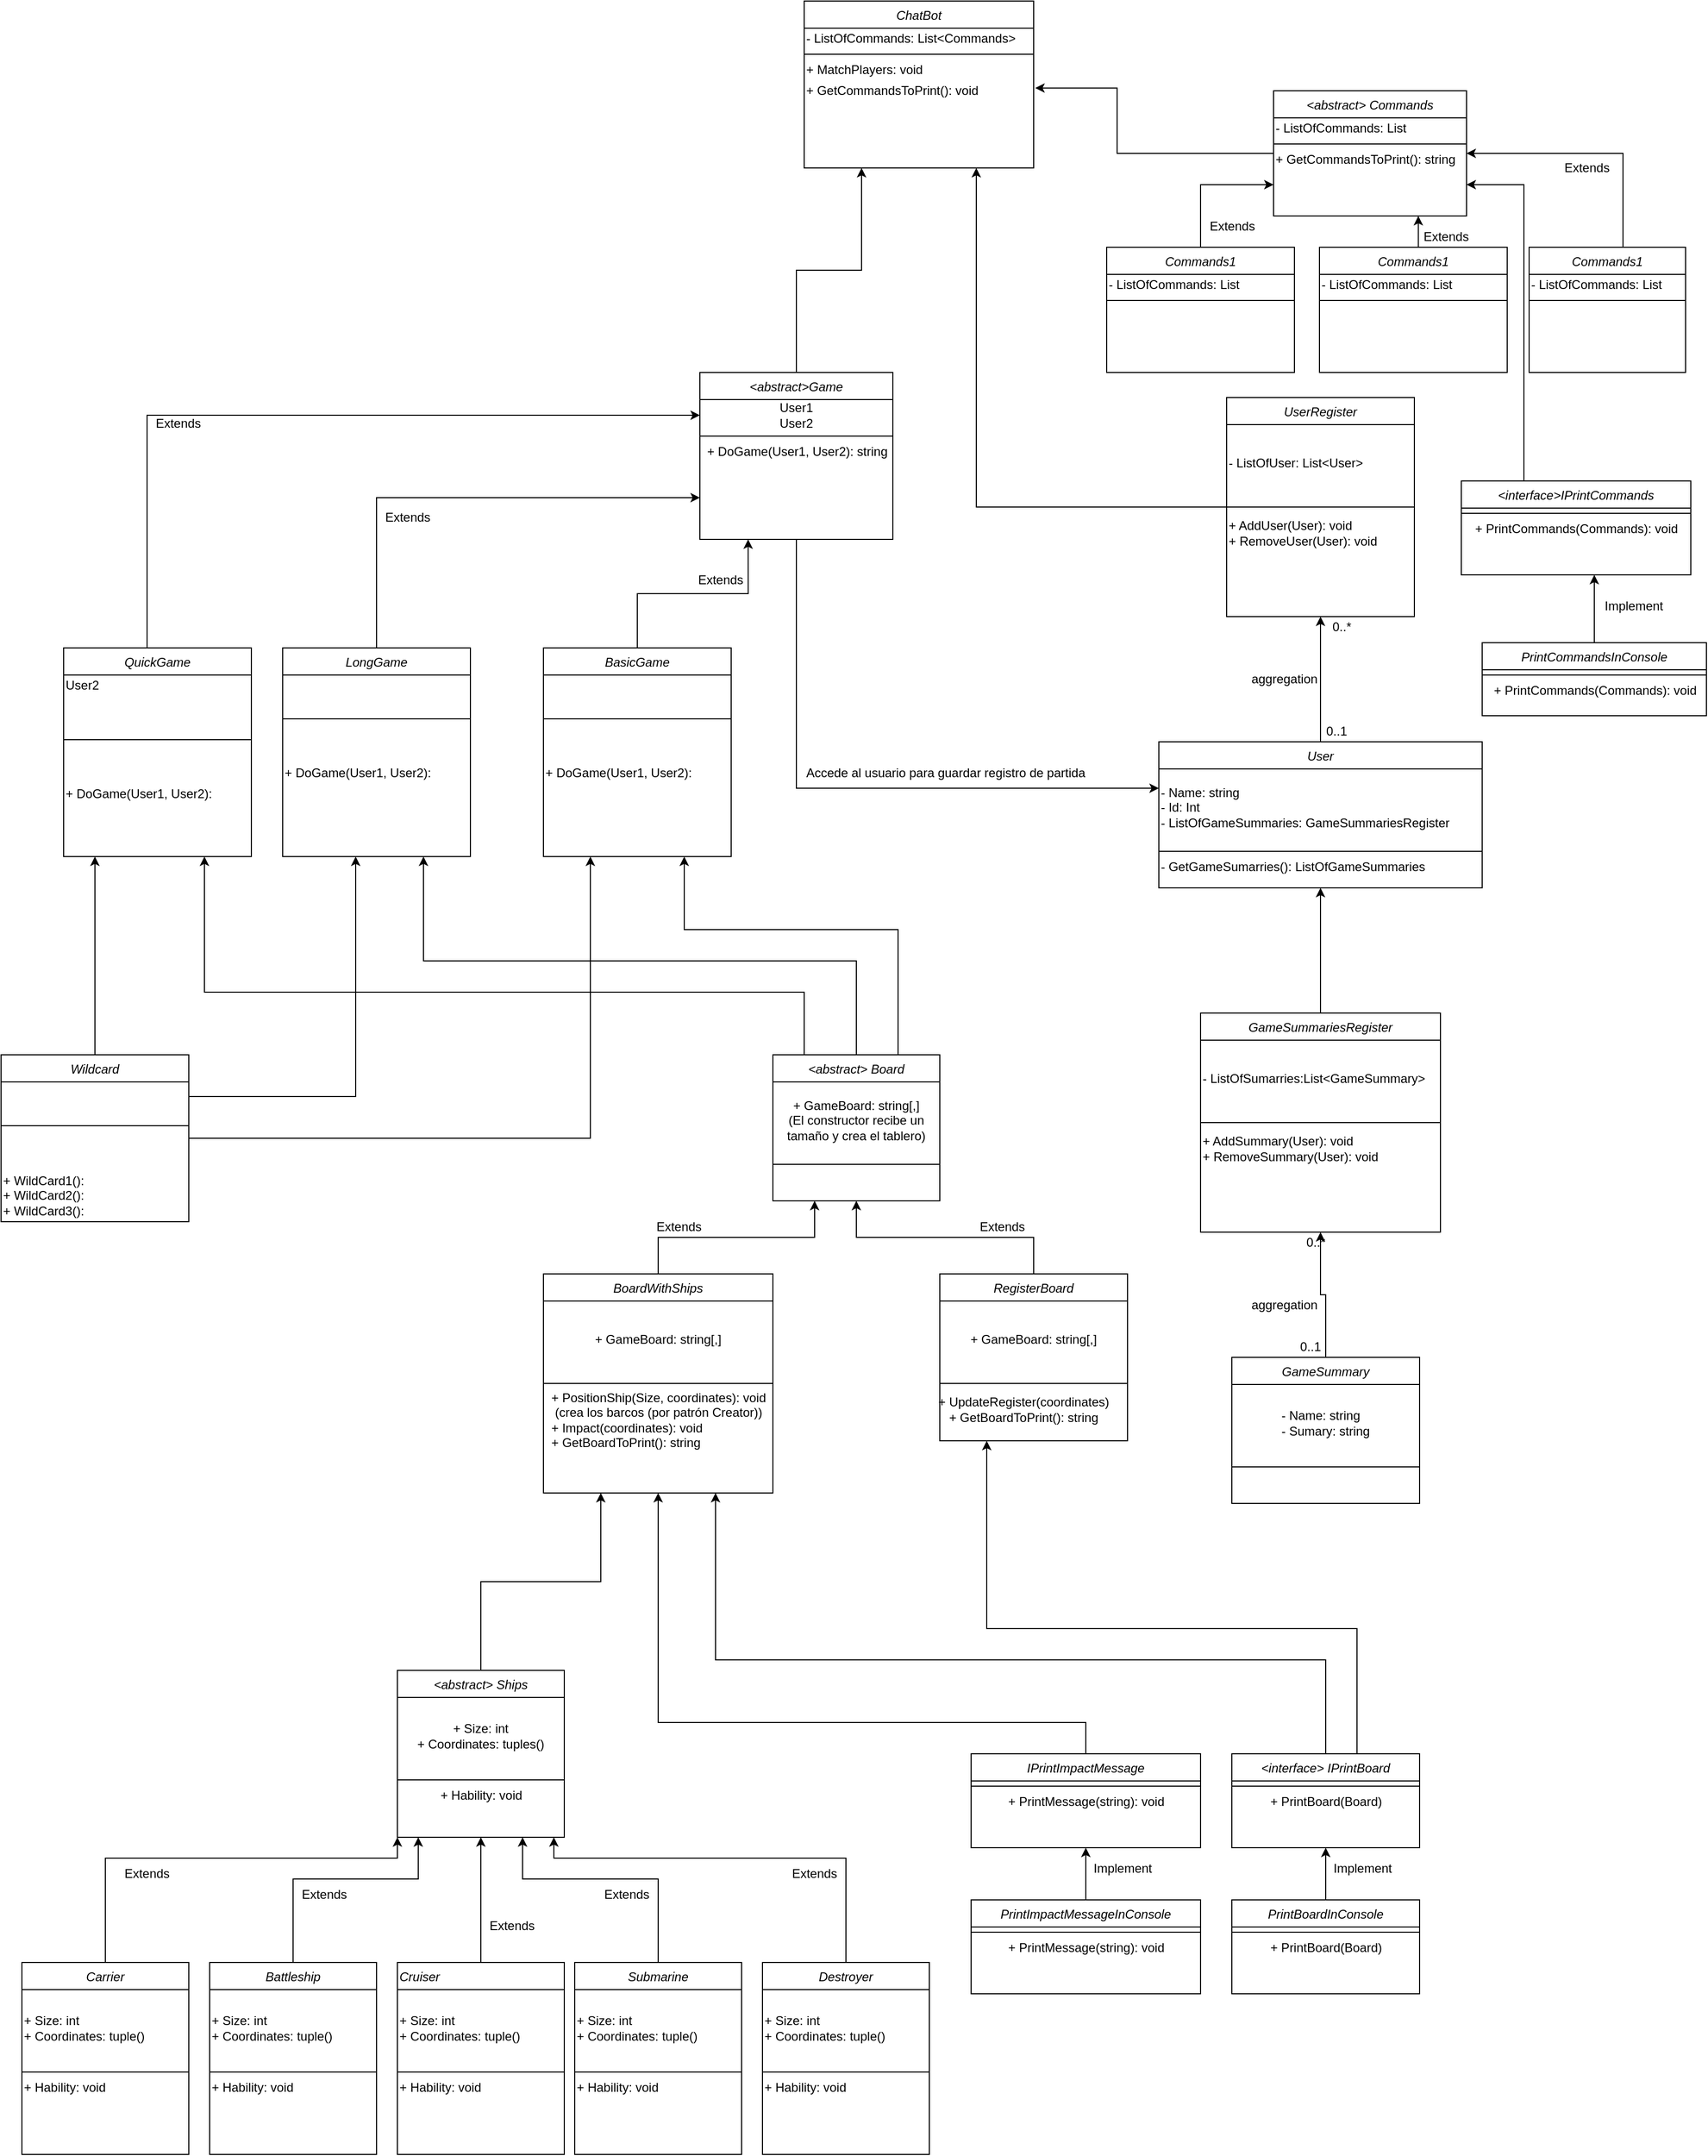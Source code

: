 <mxfile version="18.0.6" type="device"><diagram id="C5RBs43oDa-KdzZeNtuy" name="Page-1"><mxGraphModel dx="2782" dy="2517" grid="1" gridSize="10" guides="1" tooltips="1" connect="1" arrows="1" fold="1" page="1" pageScale="1" pageWidth="827" pageHeight="1169" math="0" shadow="0"><root><mxCell id="WIyWlLk6GJQsqaUBKTNV-0"/><mxCell id="WIyWlLk6GJQsqaUBKTNV-1" parent="WIyWlLk6GJQsqaUBKTNV-0"/><mxCell id="PRdk37M8YbXiP7v0PsMG-163" style="edgeStyle=orthogonalEdgeStyle;rounded=0;orthogonalLoop=1;jettySize=auto;html=1;entryX=0.75;entryY=1;entryDx=0;entryDy=0;" parent="WIyWlLk6GJQsqaUBKTNV-1" source="zkfFHV4jXpPFQw0GAbJ--0" target="PRdk37M8YbXiP7v0PsMG-96" edge="1"><mxGeometry relative="1" as="geometry"><Array as="points"><mxPoint x="10" y="-20"/><mxPoint x="-405" y="-20"/></Array></mxGeometry></mxCell><mxCell id="PRdk37M8YbXiP7v0PsMG-164" style="edgeStyle=orthogonalEdgeStyle;rounded=0;orthogonalLoop=1;jettySize=auto;html=1;entryX=0.75;entryY=1;entryDx=0;entryDy=0;" parent="WIyWlLk6GJQsqaUBKTNV-1" source="zkfFHV4jXpPFQw0GAbJ--0" target="PRdk37M8YbXiP7v0PsMG-101" edge="1"><mxGeometry relative="1" as="geometry"><Array as="points"><mxPoint x="-40" y="10"/><mxPoint x="-615" y="10"/></Array></mxGeometry></mxCell><mxCell id="zkfFHV4jXpPFQw0GAbJ--0" value="&lt;abstract&gt; Board" style="swimlane;fontStyle=2;align=center;verticalAlign=top;childLayout=stackLayout;horizontal=1;startSize=26;horizontalStack=0;resizeParent=1;resizeLast=0;collapsible=1;marginBottom=0;rounded=0;shadow=0;strokeWidth=1;" parent="WIyWlLk6GJQsqaUBKTNV-1" vertex="1"><mxGeometry x="-70" y="70" width="160" height="140" as="geometry"><mxRectangle x="230" y="140" width="160" height="26" as="alternateBounds"/></mxGeometry></mxCell><mxCell id="_jR7pd2ZoYahiFOHz9iY-16" value="+ GameBoard: string[,]&lt;br&gt;(El constructor recibe un tamaño y crea el tablero)" style="text;html=1;strokeColor=none;fillColor=none;align=center;verticalAlign=middle;whiteSpace=wrap;rounded=0;" parent="zkfFHV4jXpPFQw0GAbJ--0" vertex="1"><mxGeometry y="26" width="160" height="74" as="geometry"/></mxCell><mxCell id="zkfFHV4jXpPFQw0GAbJ--4" value="" style="line;html=1;strokeWidth=1;align=left;verticalAlign=middle;spacingTop=-1;spacingLeft=3;spacingRight=3;rotatable=0;labelPosition=right;points=[];portConstraint=eastwest;" parent="zkfFHV4jXpPFQw0GAbJ--0" vertex="1"><mxGeometry y="100" width="160" height="10" as="geometry"/></mxCell><mxCell id="_jR7pd2ZoYahiFOHz9iY-70" style="edgeStyle=orthogonalEdgeStyle;rounded=0;orthogonalLoop=1;jettySize=auto;html=1;entryX=0.25;entryY=1;entryDx=0;entryDy=0;" parent="WIyWlLk6GJQsqaUBKTNV-1" source="_jR7pd2ZoYahiFOHz9iY-18" target="zkfFHV4jXpPFQw0GAbJ--0" edge="1"><mxGeometry relative="1" as="geometry"/></mxCell><mxCell id="_jR7pd2ZoYahiFOHz9iY-18" value="BoardWithShips" style="swimlane;fontStyle=2;align=center;verticalAlign=top;childLayout=stackLayout;horizontal=1;startSize=26;horizontalStack=0;resizeParent=1;resizeLast=0;collapsible=1;marginBottom=0;rounded=0;shadow=0;strokeWidth=1;" parent="WIyWlLk6GJQsqaUBKTNV-1" vertex="1"><mxGeometry x="-290" y="280" width="220" height="210" as="geometry"><mxRectangle x="230" y="140" width="160" height="26" as="alternateBounds"/></mxGeometry></mxCell><mxCell id="_jR7pd2ZoYahiFOHz9iY-19" value="+ GameBoard: string[,]" style="text;html=1;strokeColor=none;fillColor=none;align=center;verticalAlign=middle;whiteSpace=wrap;rounded=0;" parent="_jR7pd2ZoYahiFOHz9iY-18" vertex="1"><mxGeometry y="26" width="220" height="74" as="geometry"/></mxCell><mxCell id="_jR7pd2ZoYahiFOHz9iY-20" value="" style="line;html=1;strokeWidth=1;align=left;verticalAlign=middle;spacingTop=-1;spacingLeft=3;spacingRight=3;rotatable=0;labelPosition=right;points=[];portConstraint=eastwest;" parent="_jR7pd2ZoYahiFOHz9iY-18" vertex="1"><mxGeometry y="100" width="220" height="10" as="geometry"/></mxCell><mxCell id="_jR7pd2ZoYahiFOHz9iY-21" value="+ PositionShip(Size, coordinates): void&lt;br&gt;(crea los barcos (por patrón Creator))&lt;br&gt;&lt;div style=&quot;text-align: left;&quot;&gt;&lt;span style=&quot;background-color: initial;&quot;&gt;+ Impact(coordinates): void&lt;/span&gt;&lt;/div&gt;&lt;div style=&quot;text-align: left;&quot;&gt;&lt;span style=&quot;background-color: initial;&quot;&gt;+ GetBoardToPrint(): string&lt;/span&gt;&lt;br&gt;&lt;/div&gt;" style="text;html=1;align=center;verticalAlign=middle;resizable=0;points=[];autosize=1;strokeColor=none;fillColor=none;" parent="_jR7pd2ZoYahiFOHz9iY-18" vertex="1"><mxGeometry y="110" width="220" height="60" as="geometry"/></mxCell><mxCell id="PRdk37M8YbXiP7v0PsMG-35" style="edgeStyle=orthogonalEdgeStyle;rounded=0;orthogonalLoop=1;jettySize=auto;html=1;entryX=0.25;entryY=1;entryDx=0;entryDy=0;" parent="WIyWlLk6GJQsqaUBKTNV-1" source="_jR7pd2ZoYahiFOHz9iY-22" target="_jR7pd2ZoYahiFOHz9iY-18" edge="1"><mxGeometry relative="1" as="geometry"><mxPoint x="-230" y="520" as="targetPoint"/></mxGeometry></mxCell><mxCell id="_jR7pd2ZoYahiFOHz9iY-22" value="&lt;abstract&gt; Ships&#10;" style="swimlane;fontStyle=2;align=center;verticalAlign=top;childLayout=stackLayout;horizontal=1;startSize=26;horizontalStack=0;resizeParent=1;resizeLast=0;collapsible=1;marginBottom=0;rounded=0;shadow=0;strokeWidth=1;" parent="WIyWlLk6GJQsqaUBKTNV-1" vertex="1"><mxGeometry x="-430" y="660" width="160" height="160" as="geometry"><mxRectangle x="230" y="140" width="160" height="26" as="alternateBounds"/></mxGeometry></mxCell><mxCell id="_jR7pd2ZoYahiFOHz9iY-23" value="+ Size: int&lt;br&gt;+ Coordinates: tuples()" style="text;html=1;strokeColor=none;fillColor=none;align=center;verticalAlign=middle;whiteSpace=wrap;rounded=0;" parent="_jR7pd2ZoYahiFOHz9iY-22" vertex="1"><mxGeometry y="26" width="160" height="74" as="geometry"/></mxCell><mxCell id="_jR7pd2ZoYahiFOHz9iY-24" value="" style="line;html=1;strokeWidth=1;align=left;verticalAlign=middle;spacingTop=-1;spacingLeft=3;spacingRight=3;rotatable=0;labelPosition=right;points=[];portConstraint=eastwest;" parent="_jR7pd2ZoYahiFOHz9iY-22" vertex="1"><mxGeometry y="100" width="160" height="10" as="geometry"/></mxCell><mxCell id="_jR7pd2ZoYahiFOHz9iY-31" value="+ Hability: void" style="text;html=1;align=center;verticalAlign=middle;resizable=0;points=[];autosize=1;strokeColor=none;fillColor=none;" parent="_jR7pd2ZoYahiFOHz9iY-22" vertex="1"><mxGeometry y="110" width="160" height="20" as="geometry"/></mxCell><mxCell id="_jR7pd2ZoYahiFOHz9iY-53" style="edgeStyle=orthogonalEdgeStyle;rounded=0;orthogonalLoop=1;jettySize=auto;html=1;entryX=0;entryY=1;entryDx=0;entryDy=0;" parent="WIyWlLk6GJQsqaUBKTNV-1" source="_jR7pd2ZoYahiFOHz9iY-26" target="_jR7pd2ZoYahiFOHz9iY-22" edge="1"><mxGeometry relative="1" as="geometry"><Array as="points"><mxPoint x="-710" y="840"/><mxPoint x="-430" y="840"/></Array></mxGeometry></mxCell><mxCell id="_jR7pd2ZoYahiFOHz9iY-26" value="Carrier" style="swimlane;fontStyle=2;align=center;verticalAlign=top;childLayout=stackLayout;horizontal=1;startSize=26;horizontalStack=0;resizeParent=1;resizeLast=0;collapsible=1;marginBottom=0;rounded=0;shadow=0;strokeWidth=1;" parent="WIyWlLk6GJQsqaUBKTNV-1" vertex="1"><mxGeometry x="-790" y="940" width="160" height="184" as="geometry"><mxRectangle x="230" y="140" width="160" height="26" as="alternateBounds"/></mxGeometry></mxCell><mxCell id="_jR7pd2ZoYahiFOHz9iY-29" value="+ Size: int&lt;br&gt;+ Coordinates: tuple()" style="text;html=1;strokeColor=none;fillColor=none;align=left;verticalAlign=middle;whiteSpace=wrap;rounded=0;" parent="_jR7pd2ZoYahiFOHz9iY-26" vertex="1"><mxGeometry y="26" width="160" height="74" as="geometry"/></mxCell><mxCell id="_jR7pd2ZoYahiFOHz9iY-28" value="" style="line;html=1;strokeWidth=1;align=left;verticalAlign=middle;spacingTop=-1;spacingLeft=3;spacingRight=3;rotatable=0;labelPosition=right;points=[];portConstraint=eastwest;" parent="_jR7pd2ZoYahiFOHz9iY-26" vertex="1"><mxGeometry y="100" width="160" height="10" as="geometry"/></mxCell><mxCell id="_jR7pd2ZoYahiFOHz9iY-30" value="+ Hability: void" style="text;html=1;align=left;verticalAlign=middle;resizable=0;points=[];autosize=1;strokeColor=none;fillColor=none;" parent="_jR7pd2ZoYahiFOHz9iY-26" vertex="1"><mxGeometry y="110" width="160" height="20" as="geometry"/></mxCell><mxCell id="_jR7pd2ZoYahiFOHz9iY-54" style="edgeStyle=orthogonalEdgeStyle;rounded=0;orthogonalLoop=1;jettySize=auto;html=1;" parent="WIyWlLk6GJQsqaUBKTNV-1" source="_jR7pd2ZoYahiFOHz9iY-32" edge="1"><mxGeometry relative="1" as="geometry"><mxPoint x="-410" y="820" as="targetPoint"/><Array as="points"><mxPoint x="-530" y="860"/><mxPoint x="-410" y="860"/></Array></mxGeometry></mxCell><mxCell id="_jR7pd2ZoYahiFOHz9iY-32" value="Battleship" style="swimlane;fontStyle=2;align=center;verticalAlign=top;childLayout=stackLayout;horizontal=1;startSize=26;horizontalStack=0;resizeParent=1;resizeLast=0;collapsible=1;marginBottom=0;rounded=0;shadow=0;strokeWidth=1;" parent="WIyWlLk6GJQsqaUBKTNV-1" vertex="1"><mxGeometry x="-610" y="940" width="160" height="184" as="geometry"><mxRectangle x="230" y="140" width="160" height="26" as="alternateBounds"/></mxGeometry></mxCell><mxCell id="_jR7pd2ZoYahiFOHz9iY-33" value="+ Size: int&lt;br&gt;+ Coordinates: tuple()" style="text;html=1;strokeColor=none;fillColor=none;align=left;verticalAlign=middle;whiteSpace=wrap;rounded=0;" parent="_jR7pd2ZoYahiFOHz9iY-32" vertex="1"><mxGeometry y="26" width="160" height="74" as="geometry"/></mxCell><mxCell id="_jR7pd2ZoYahiFOHz9iY-34" value="" style="line;html=1;strokeWidth=1;align=left;verticalAlign=middle;spacingTop=-1;spacingLeft=3;spacingRight=3;rotatable=0;labelPosition=right;points=[];portConstraint=eastwest;" parent="_jR7pd2ZoYahiFOHz9iY-32" vertex="1"><mxGeometry y="100" width="160" height="10" as="geometry"/></mxCell><mxCell id="_jR7pd2ZoYahiFOHz9iY-35" value="+ Hability: void" style="text;html=1;align=left;verticalAlign=middle;resizable=0;points=[];autosize=1;strokeColor=none;fillColor=none;" parent="_jR7pd2ZoYahiFOHz9iY-32" vertex="1"><mxGeometry y="110" width="160" height="20" as="geometry"/></mxCell><mxCell id="_jR7pd2ZoYahiFOHz9iY-55" style="edgeStyle=orthogonalEdgeStyle;rounded=0;orthogonalLoop=1;jettySize=auto;html=1;entryX=0.5;entryY=1;entryDx=0;entryDy=0;" parent="WIyWlLk6GJQsqaUBKTNV-1" source="_jR7pd2ZoYahiFOHz9iY-36" target="_jR7pd2ZoYahiFOHz9iY-22" edge="1"><mxGeometry relative="1" as="geometry"/></mxCell><mxCell id="_jR7pd2ZoYahiFOHz9iY-36" value="Cruiser" style="swimlane;fontStyle=2;align=left;verticalAlign=top;childLayout=stackLayout;horizontal=1;startSize=26;horizontalStack=0;resizeParent=1;resizeLast=0;collapsible=1;marginBottom=0;rounded=0;shadow=0;strokeWidth=1;" parent="WIyWlLk6GJQsqaUBKTNV-1" vertex="1"><mxGeometry x="-430" y="940" width="160" height="184" as="geometry"><mxRectangle x="230" y="140" width="160" height="26" as="alternateBounds"/></mxGeometry></mxCell><mxCell id="_jR7pd2ZoYahiFOHz9iY-37" value="+ Size: int&lt;br&gt;+ Coordinates: tuple()" style="text;html=1;strokeColor=none;fillColor=none;align=left;verticalAlign=middle;whiteSpace=wrap;rounded=0;" parent="_jR7pd2ZoYahiFOHz9iY-36" vertex="1"><mxGeometry y="26" width="160" height="74" as="geometry"/></mxCell><mxCell id="_jR7pd2ZoYahiFOHz9iY-38" value="" style="line;html=1;strokeWidth=1;align=left;verticalAlign=middle;spacingTop=-1;spacingLeft=3;spacingRight=3;rotatable=0;labelPosition=right;points=[];portConstraint=eastwest;" parent="_jR7pd2ZoYahiFOHz9iY-36" vertex="1"><mxGeometry y="100" width="160" height="10" as="geometry"/></mxCell><mxCell id="_jR7pd2ZoYahiFOHz9iY-39" value="+ Hability: void" style="text;html=1;align=left;verticalAlign=middle;resizable=0;points=[];autosize=1;strokeColor=none;fillColor=none;" parent="_jR7pd2ZoYahiFOHz9iY-36" vertex="1"><mxGeometry y="110" width="160" height="20" as="geometry"/></mxCell><mxCell id="_jR7pd2ZoYahiFOHz9iY-56" style="edgeStyle=orthogonalEdgeStyle;rounded=0;orthogonalLoop=1;jettySize=auto;html=1;entryX=0.75;entryY=1;entryDx=0;entryDy=0;" parent="WIyWlLk6GJQsqaUBKTNV-1" source="_jR7pd2ZoYahiFOHz9iY-45" target="_jR7pd2ZoYahiFOHz9iY-22" edge="1"><mxGeometry relative="1" as="geometry"><Array as="points"><mxPoint x="-180" y="860"/><mxPoint x="-310" y="860"/></Array></mxGeometry></mxCell><mxCell id="_jR7pd2ZoYahiFOHz9iY-45" value="Submarine" style="swimlane;fontStyle=2;align=center;verticalAlign=top;childLayout=stackLayout;horizontal=1;startSize=26;horizontalStack=0;resizeParent=1;resizeLast=0;collapsible=1;marginBottom=0;rounded=0;shadow=0;strokeWidth=1;" parent="WIyWlLk6GJQsqaUBKTNV-1" vertex="1"><mxGeometry x="-260" y="940" width="160" height="184" as="geometry"><mxRectangle x="230" y="140" width="160" height="26" as="alternateBounds"/></mxGeometry></mxCell><mxCell id="_jR7pd2ZoYahiFOHz9iY-46" value="+ Size: int&lt;br&gt;+ Coordinates: tuple()" style="text;html=1;strokeColor=none;fillColor=none;align=left;verticalAlign=middle;whiteSpace=wrap;rounded=0;" parent="_jR7pd2ZoYahiFOHz9iY-45" vertex="1"><mxGeometry y="26" width="160" height="74" as="geometry"/></mxCell><mxCell id="_jR7pd2ZoYahiFOHz9iY-47" value="" style="line;html=1;strokeWidth=1;align=left;verticalAlign=middle;spacingTop=-1;spacingLeft=3;spacingRight=3;rotatable=0;labelPosition=right;points=[];portConstraint=eastwest;" parent="_jR7pd2ZoYahiFOHz9iY-45" vertex="1"><mxGeometry y="100" width="160" height="10" as="geometry"/></mxCell><mxCell id="_jR7pd2ZoYahiFOHz9iY-48" value="+ Hability: void" style="text;html=1;align=left;verticalAlign=middle;resizable=0;points=[];autosize=1;strokeColor=none;fillColor=none;" parent="_jR7pd2ZoYahiFOHz9iY-45" vertex="1"><mxGeometry y="110" width="160" height="20" as="geometry"/></mxCell><mxCell id="_jR7pd2ZoYahiFOHz9iY-57" style="edgeStyle=orthogonalEdgeStyle;rounded=0;orthogonalLoop=1;jettySize=auto;html=1;" parent="WIyWlLk6GJQsqaUBKTNV-1" source="_jR7pd2ZoYahiFOHz9iY-49" edge="1"><mxGeometry relative="1" as="geometry"><mxPoint x="-280" y="820" as="targetPoint"/><Array as="points"><mxPoint y="840"/><mxPoint x="-280" y="840"/></Array></mxGeometry></mxCell><mxCell id="_jR7pd2ZoYahiFOHz9iY-49" value="Destroyer" style="swimlane;fontStyle=2;align=center;verticalAlign=top;childLayout=stackLayout;horizontal=1;startSize=26;horizontalStack=0;resizeParent=1;resizeLast=0;collapsible=1;marginBottom=0;rounded=0;shadow=0;strokeWidth=1;" parent="WIyWlLk6GJQsqaUBKTNV-1" vertex="1"><mxGeometry x="-80" y="940" width="160" height="184" as="geometry"><mxRectangle x="230" y="140" width="160" height="26" as="alternateBounds"/></mxGeometry></mxCell><mxCell id="_jR7pd2ZoYahiFOHz9iY-50" value="+ Size: int&lt;br&gt;+ Coordinates: tuple()" style="text;html=1;strokeColor=none;fillColor=none;align=left;verticalAlign=middle;whiteSpace=wrap;rounded=0;" parent="_jR7pd2ZoYahiFOHz9iY-49" vertex="1"><mxGeometry y="26" width="160" height="74" as="geometry"/></mxCell><mxCell id="_jR7pd2ZoYahiFOHz9iY-51" value="" style="line;html=1;strokeWidth=1;align=left;verticalAlign=middle;spacingTop=-1;spacingLeft=3;spacingRight=3;rotatable=0;labelPosition=right;points=[];portConstraint=eastwest;" parent="_jR7pd2ZoYahiFOHz9iY-49" vertex="1"><mxGeometry y="100" width="160" height="10" as="geometry"/></mxCell><mxCell id="_jR7pd2ZoYahiFOHz9iY-52" value="+ Hability: void" style="text;html=1;align=left;verticalAlign=middle;resizable=0;points=[];autosize=1;strokeColor=none;fillColor=none;" parent="_jR7pd2ZoYahiFOHz9iY-49" vertex="1"><mxGeometry y="110" width="160" height="20" as="geometry"/></mxCell><mxCell id="_jR7pd2ZoYahiFOHz9iY-58" value="Extends" style="text;html=1;strokeColor=none;fillColor=none;align=center;verticalAlign=middle;whiteSpace=wrap;rounded=0;" parent="WIyWlLk6GJQsqaUBKTNV-1" vertex="1"><mxGeometry x="-700" y="840" width="60" height="30" as="geometry"/></mxCell><mxCell id="_jR7pd2ZoYahiFOHz9iY-71" style="edgeStyle=orthogonalEdgeStyle;rounded=0;orthogonalLoop=1;jettySize=auto;html=1;entryX=0.5;entryY=1;entryDx=0;entryDy=0;" parent="WIyWlLk6GJQsqaUBKTNV-1" source="_jR7pd2ZoYahiFOHz9iY-63" target="zkfFHV4jXpPFQw0GAbJ--0" edge="1"><mxGeometry relative="1" as="geometry"/></mxCell><mxCell id="_jR7pd2ZoYahiFOHz9iY-63" value="RegisterBoard" style="swimlane;fontStyle=2;align=center;verticalAlign=top;childLayout=stackLayout;horizontal=1;startSize=26;horizontalStack=0;resizeParent=1;resizeLast=0;collapsible=1;marginBottom=0;rounded=0;shadow=0;strokeWidth=1;" parent="WIyWlLk6GJQsqaUBKTNV-1" vertex="1"><mxGeometry x="90" y="280" width="180" height="160" as="geometry"><mxRectangle x="230" y="140" width="160" height="26" as="alternateBounds"/></mxGeometry></mxCell><mxCell id="_jR7pd2ZoYahiFOHz9iY-64" value="+ GameBoard: string[,]" style="text;html=1;strokeColor=none;fillColor=none;align=center;verticalAlign=middle;whiteSpace=wrap;rounded=0;" parent="_jR7pd2ZoYahiFOHz9iY-63" vertex="1"><mxGeometry y="26" width="180" height="74" as="geometry"/></mxCell><mxCell id="_jR7pd2ZoYahiFOHz9iY-65" value="" style="line;html=1;strokeWidth=1;align=left;verticalAlign=middle;spacingTop=-1;spacingLeft=3;spacingRight=3;rotatable=0;labelPosition=right;points=[];portConstraint=eastwest;" parent="_jR7pd2ZoYahiFOHz9iY-63" vertex="1"><mxGeometry y="100" width="180" height="10" as="geometry"/></mxCell><mxCell id="_jR7pd2ZoYahiFOHz9iY-66" value="+ UpdateRegister(coordinates)&lt;br&gt;&lt;span style=&quot;text-align: left;&quot;&gt;+ GetBoardToPrint(): string&lt;/span&gt;" style="text;html=1;align=center;verticalAlign=middle;resizable=0;points=[];autosize=1;strokeColor=none;fillColor=none;" parent="WIyWlLk6GJQsqaUBKTNV-1" vertex="1"><mxGeometry x="80" y="395" width="180" height="30" as="geometry"/></mxCell><mxCell id="_jR7pd2ZoYahiFOHz9iY-72" value="Extends" style="text;html=1;strokeColor=none;fillColor=none;align=center;verticalAlign=middle;whiteSpace=wrap;rounded=0;" parent="WIyWlLk6GJQsqaUBKTNV-1" vertex="1"><mxGeometry x="-190" y="220" width="60" height="30" as="geometry"/></mxCell><mxCell id="_jR7pd2ZoYahiFOHz9iY-73" value="Extends" style="text;html=1;strokeColor=none;fillColor=none;align=center;verticalAlign=middle;whiteSpace=wrap;rounded=0;" parent="WIyWlLk6GJQsqaUBKTNV-1" vertex="1"><mxGeometry x="120" y="220" width="60" height="30" as="geometry"/></mxCell><mxCell id="sBEh5W4wjI4LPNuQyF-k-49" style="edgeStyle=orthogonalEdgeStyle;rounded=0;orthogonalLoop=1;jettySize=auto;html=1;entryX=0.25;entryY=1;entryDx=0;entryDy=0;" edge="1" parent="WIyWlLk6GJQsqaUBKTNV-1" source="_jR7pd2ZoYahiFOHz9iY-80" target="_jR7pd2ZoYahiFOHz9iY-63"><mxGeometry relative="1" as="geometry"><Array as="points"><mxPoint x="490" y="620"/><mxPoint x="135" y="620"/></Array></mxGeometry></mxCell><mxCell id="sBEh5W4wjI4LPNuQyF-k-52" style="edgeStyle=orthogonalEdgeStyle;rounded=0;orthogonalLoop=1;jettySize=auto;html=1;entryX=0.75;entryY=1;entryDx=0;entryDy=0;" edge="1" parent="WIyWlLk6GJQsqaUBKTNV-1" source="_jR7pd2ZoYahiFOHz9iY-80" target="_jR7pd2ZoYahiFOHz9iY-18"><mxGeometry relative="1" as="geometry"><Array as="points"><mxPoint x="460" y="650"/><mxPoint x="-125" y="650"/></Array></mxGeometry></mxCell><mxCell id="_jR7pd2ZoYahiFOHz9iY-80" value="&lt;interface&gt; IPrintBoard" style="swimlane;fontStyle=2;align=center;verticalAlign=top;childLayout=stackLayout;horizontal=1;startSize=26;horizontalStack=0;resizeParent=1;resizeLast=0;collapsible=1;marginBottom=0;rounded=0;shadow=0;strokeWidth=1;" parent="WIyWlLk6GJQsqaUBKTNV-1" vertex="1"><mxGeometry x="370" y="740" width="180" height="90" as="geometry"><mxRectangle x="230" y="140" width="160" height="26" as="alternateBounds"/></mxGeometry></mxCell><mxCell id="_jR7pd2ZoYahiFOHz9iY-82" value="" style="line;html=1;strokeWidth=1;align=left;verticalAlign=middle;spacingTop=-1;spacingLeft=3;spacingRight=3;rotatable=0;labelPosition=right;points=[];portConstraint=eastwest;" parent="_jR7pd2ZoYahiFOHz9iY-80" vertex="1"><mxGeometry y="26" width="180" height="10" as="geometry"/></mxCell><mxCell id="_jR7pd2ZoYahiFOHz9iY-83" value="+ PrintBoard(Board)" style="text;html=1;align=center;verticalAlign=middle;resizable=0;points=[];autosize=1;strokeColor=none;fillColor=none;" parent="_jR7pd2ZoYahiFOHz9iY-80" vertex="1"><mxGeometry y="36" width="180" height="20" as="geometry"/></mxCell><mxCell id="PRdk37M8YbXiP7v0PsMG-60" style="edgeStyle=orthogonalEdgeStyle;rounded=0;orthogonalLoop=1;jettySize=auto;html=1;entryX=0.75;entryY=1;entryDx=0;entryDy=0;" parent="WIyWlLk6GJQsqaUBKTNV-1" source="_jR7pd2ZoYahiFOHz9iY-84" target="PRdk37M8YbXiP7v0PsMG-16" edge="1"><mxGeometry relative="1" as="geometry"/></mxCell><mxCell id="_jR7pd2ZoYahiFOHz9iY-84" value="UserRegister" style="swimlane;fontStyle=2;align=center;verticalAlign=top;childLayout=stackLayout;horizontal=1;startSize=26;horizontalStack=0;resizeParent=1;resizeLast=0;collapsible=1;marginBottom=0;rounded=0;shadow=0;strokeWidth=1;" parent="WIyWlLk6GJQsqaUBKTNV-1" vertex="1"><mxGeometry x="365" y="-560" width="180" height="210" as="geometry"><mxRectangle x="230" y="140" width="160" height="26" as="alternateBounds"/></mxGeometry></mxCell><mxCell id="_jR7pd2ZoYahiFOHz9iY-85" value="- ListOfUser: List&amp;lt;User&amp;gt;" style="text;html=1;strokeColor=none;fillColor=none;align=left;verticalAlign=middle;whiteSpace=wrap;rounded=0;" parent="_jR7pd2ZoYahiFOHz9iY-84" vertex="1"><mxGeometry y="26" width="180" height="74" as="geometry"/></mxCell><mxCell id="_jR7pd2ZoYahiFOHz9iY-86" value="" style="line;html=1;strokeWidth=1;align=left;verticalAlign=middle;spacingTop=-1;spacingLeft=3;spacingRight=3;rotatable=0;labelPosition=right;points=[];portConstraint=eastwest;" parent="_jR7pd2ZoYahiFOHz9iY-84" vertex="1"><mxGeometry y="100" width="180" height="10" as="geometry"/></mxCell><mxCell id="_jR7pd2ZoYahiFOHz9iY-87" value="+ AddUser(User): void&lt;br&gt;+ RemoveUser(User): void" style="text;html=1;align=left;verticalAlign=middle;resizable=0;points=[];autosize=1;strokeColor=none;fillColor=none;" parent="WIyWlLk6GJQsqaUBKTNV-1" vertex="1"><mxGeometry x="365" y="-445" width="160" height="30" as="geometry"/></mxCell><mxCell id="_jR7pd2ZoYahiFOHz9iY-101" style="edgeStyle=orthogonalEdgeStyle;rounded=0;orthogonalLoop=1;jettySize=auto;html=1;entryX=0.5;entryY=1;entryDx=0;entryDy=0;" parent="WIyWlLk6GJQsqaUBKTNV-1" source="_jR7pd2ZoYahiFOHz9iY-95" target="_jR7pd2ZoYahiFOHz9iY-84" edge="1"><mxGeometry relative="1" as="geometry"/></mxCell><mxCell id="_jR7pd2ZoYahiFOHz9iY-95" value="User" style="swimlane;fontStyle=2;align=center;verticalAlign=top;childLayout=stackLayout;horizontal=1;startSize=26;horizontalStack=0;resizeParent=1;resizeLast=0;collapsible=1;marginBottom=0;rounded=0;shadow=0;strokeWidth=1;" parent="WIyWlLk6GJQsqaUBKTNV-1" vertex="1"><mxGeometry x="300" y="-230" width="310" height="140" as="geometry"><mxRectangle x="230" y="140" width="160" height="26" as="alternateBounds"/></mxGeometry></mxCell><mxCell id="_jR7pd2ZoYahiFOHz9iY-96" value="&lt;div style=&quot;&quot;&gt;&lt;span style=&quot;background-color: initial;&quot;&gt;- Name: string&lt;/span&gt;&lt;/div&gt;&lt;div style=&quot;&quot;&gt;&lt;span style=&quot;background-color: initial;&quot;&gt;- Id: Int&lt;/span&gt;&lt;/div&gt;- ListOfGameSummaries: GameSummariesRegister" style="text;html=1;strokeColor=none;fillColor=none;align=left;verticalAlign=middle;whiteSpace=wrap;rounded=0;" parent="_jR7pd2ZoYahiFOHz9iY-95" vertex="1"><mxGeometry y="26" width="310" height="74" as="geometry"/></mxCell><mxCell id="_jR7pd2ZoYahiFOHz9iY-97" value="" style="line;html=1;strokeWidth=1;align=left;verticalAlign=middle;spacingTop=-1;spacingLeft=3;spacingRight=3;rotatable=0;labelPosition=right;points=[];portConstraint=eastwest;" parent="_jR7pd2ZoYahiFOHz9iY-95" vertex="1"><mxGeometry y="100" width="310" height="10" as="geometry"/></mxCell><mxCell id="_jR7pd2ZoYahiFOHz9iY-118" value="- GetGameSumarries(): ListOfGameSummaries" style="text;html=1;align=left;verticalAlign=middle;resizable=0;points=[];autosize=1;strokeColor=none;fillColor=none;" parent="_jR7pd2ZoYahiFOHz9iY-95" vertex="1"><mxGeometry y="110" width="310" height="20" as="geometry"/></mxCell><mxCell id="_jR7pd2ZoYahiFOHz9iY-102" value="0..*" style="text;html=1;align=center;verticalAlign=middle;resizable=0;points=[];autosize=1;strokeColor=none;fillColor=none;" parent="WIyWlLk6GJQsqaUBKTNV-1" vertex="1"><mxGeometry x="460" y="-350" width="30" height="20" as="geometry"/></mxCell><mxCell id="_jR7pd2ZoYahiFOHz9iY-103" value="0..1" style="text;html=1;align=center;verticalAlign=middle;resizable=0;points=[];autosize=1;strokeColor=none;fillColor=none;" parent="WIyWlLk6GJQsqaUBKTNV-1" vertex="1"><mxGeometry x="450" y="-250" width="40" height="20" as="geometry"/></mxCell><mxCell id="_jR7pd2ZoYahiFOHz9iY-104" value="aggregation" style="text;html=1;align=center;verticalAlign=middle;resizable=0;points=[];autosize=1;strokeColor=none;fillColor=none;" parent="WIyWlLk6GJQsqaUBKTNV-1" vertex="1"><mxGeometry x="380" y="-300" width="80" height="20" as="geometry"/></mxCell><mxCell id="_jR7pd2ZoYahiFOHz9iY-120" style="edgeStyle=orthogonalEdgeStyle;rounded=0;orthogonalLoop=1;jettySize=auto;html=1;entryX=0.5;entryY=1;entryDx=0;entryDy=0;" parent="WIyWlLk6GJQsqaUBKTNV-1" source="_jR7pd2ZoYahiFOHz9iY-105" target="_jR7pd2ZoYahiFOHz9iY-95" edge="1"><mxGeometry relative="1" as="geometry"/></mxCell><mxCell id="_jR7pd2ZoYahiFOHz9iY-105" value="GameSummariesRegister" style="swimlane;fontStyle=2;align=center;verticalAlign=top;childLayout=stackLayout;horizontal=1;startSize=26;horizontalStack=0;resizeParent=1;resizeLast=0;collapsible=1;marginBottom=0;rounded=0;shadow=0;strokeWidth=1;" parent="WIyWlLk6GJQsqaUBKTNV-1" vertex="1"><mxGeometry x="340" y="30" width="230" height="210" as="geometry"><mxRectangle x="230" y="140" width="160" height="26" as="alternateBounds"/></mxGeometry></mxCell><mxCell id="_jR7pd2ZoYahiFOHz9iY-106" value="- ListOfSumarries:List&amp;lt;GameSummary&amp;gt;" style="text;html=1;strokeColor=none;fillColor=none;align=left;verticalAlign=middle;whiteSpace=wrap;rounded=0;" parent="_jR7pd2ZoYahiFOHz9iY-105" vertex="1"><mxGeometry y="26" width="230" height="74" as="geometry"/></mxCell><mxCell id="_jR7pd2ZoYahiFOHz9iY-107" value="" style="line;html=1;strokeWidth=1;align=left;verticalAlign=middle;spacingTop=-1;spacingLeft=3;spacingRight=3;rotatable=0;labelPosition=right;points=[];portConstraint=eastwest;" parent="_jR7pd2ZoYahiFOHz9iY-105" vertex="1"><mxGeometry y="100" width="230" height="10" as="geometry"/></mxCell><mxCell id="_jR7pd2ZoYahiFOHz9iY-108" value="+ AddSummary(User): void&lt;br&gt;+ RemoveSummary(User): void" style="text;html=1;align=left;verticalAlign=middle;resizable=0;points=[];autosize=1;strokeColor=none;fillColor=none;" parent="WIyWlLk6GJQsqaUBKTNV-1" vertex="1"><mxGeometry x="340" y="145" width="180" height="30" as="geometry"/></mxCell><mxCell id="_jR7pd2ZoYahiFOHz9iY-109" style="edgeStyle=orthogonalEdgeStyle;rounded=0;orthogonalLoop=1;jettySize=auto;html=1;entryX=0.5;entryY=1;entryDx=0;entryDy=0;" parent="WIyWlLk6GJQsqaUBKTNV-1" source="_jR7pd2ZoYahiFOHz9iY-110" target="_jR7pd2ZoYahiFOHz9iY-105" edge="1"><mxGeometry relative="1" as="geometry"/></mxCell><mxCell id="_jR7pd2ZoYahiFOHz9iY-110" value="GameSummary" style="swimlane;fontStyle=2;align=center;verticalAlign=top;childLayout=stackLayout;horizontal=1;startSize=26;horizontalStack=0;resizeParent=1;resizeLast=0;collapsible=1;marginBottom=0;rounded=0;shadow=0;strokeWidth=1;" parent="WIyWlLk6GJQsqaUBKTNV-1" vertex="1"><mxGeometry x="370" y="360" width="180" height="140" as="geometry"><mxRectangle x="230" y="140" width="160" height="26" as="alternateBounds"/></mxGeometry></mxCell><mxCell id="_jR7pd2ZoYahiFOHz9iY-111" value="&lt;div style=&quot;text-align: left;&quot;&gt;&lt;span style=&quot;background-color: initial;&quot;&gt;- Name: string&lt;/span&gt;&lt;/div&gt;- Sumary: string" style="text;html=1;strokeColor=none;fillColor=none;align=center;verticalAlign=middle;whiteSpace=wrap;rounded=0;" parent="_jR7pd2ZoYahiFOHz9iY-110" vertex="1"><mxGeometry y="26" width="180" height="74" as="geometry"/></mxCell><mxCell id="_jR7pd2ZoYahiFOHz9iY-112" value="" style="line;html=1;strokeWidth=1;align=left;verticalAlign=middle;spacingTop=-1;spacingLeft=3;spacingRight=3;rotatable=0;labelPosition=right;points=[];portConstraint=eastwest;" parent="_jR7pd2ZoYahiFOHz9iY-110" vertex="1"><mxGeometry y="100" width="180" height="10" as="geometry"/></mxCell><mxCell id="_jR7pd2ZoYahiFOHz9iY-114" value="0..*" style="text;html=1;align=center;verticalAlign=middle;resizable=0;points=[];autosize=1;strokeColor=none;fillColor=none;" parent="WIyWlLk6GJQsqaUBKTNV-1" vertex="1"><mxGeometry x="435" y="240" width="30" height="20" as="geometry"/></mxCell><mxCell id="_jR7pd2ZoYahiFOHz9iY-115" value="0..1" style="text;html=1;align=center;verticalAlign=middle;resizable=0;points=[];autosize=1;strokeColor=none;fillColor=none;" parent="WIyWlLk6GJQsqaUBKTNV-1" vertex="1"><mxGeometry x="425" y="340" width="40" height="20" as="geometry"/></mxCell><mxCell id="_jR7pd2ZoYahiFOHz9iY-116" value="aggregation" style="text;html=1;align=center;verticalAlign=middle;resizable=0;points=[];autosize=1;strokeColor=none;fillColor=none;" parent="WIyWlLk6GJQsqaUBKTNV-1" vertex="1"><mxGeometry x="380" y="300" width="80" height="20" as="geometry"/></mxCell><mxCell id="sBEh5W4wjI4LPNuQyF-k-48" style="edgeStyle=orthogonalEdgeStyle;rounded=0;orthogonalLoop=1;jettySize=auto;html=1;entryX=0.5;entryY=1;entryDx=0;entryDy=0;" edge="1" parent="WIyWlLk6GJQsqaUBKTNV-1" source="PRdk37M8YbXiP7v0PsMG-3" target="_jR7pd2ZoYahiFOHz9iY-80"><mxGeometry relative="1" as="geometry"/></mxCell><mxCell id="PRdk37M8YbXiP7v0PsMG-3" value="PrintBoardInConsole" style="swimlane;fontStyle=2;align=center;verticalAlign=top;childLayout=stackLayout;horizontal=1;startSize=26;horizontalStack=0;resizeParent=1;resizeLast=0;collapsible=1;marginBottom=0;rounded=0;shadow=0;strokeWidth=1;" parent="WIyWlLk6GJQsqaUBKTNV-1" vertex="1"><mxGeometry x="370" y="880" width="180" height="90" as="geometry"><mxRectangle x="230" y="140" width="160" height="26" as="alternateBounds"/></mxGeometry></mxCell><mxCell id="PRdk37M8YbXiP7v0PsMG-4" value="" style="line;html=1;strokeWidth=1;align=left;verticalAlign=middle;spacingTop=-1;spacingLeft=3;spacingRight=3;rotatable=0;labelPosition=right;points=[];portConstraint=eastwest;" parent="PRdk37M8YbXiP7v0PsMG-3" vertex="1"><mxGeometry y="26" width="180" height="10" as="geometry"/></mxCell><mxCell id="PRdk37M8YbXiP7v0PsMG-5" value="+ PrintBoard(Board)" style="text;html=1;align=center;verticalAlign=middle;resizable=0;points=[];autosize=1;strokeColor=none;fillColor=none;" parent="PRdk37M8YbXiP7v0PsMG-3" vertex="1"><mxGeometry y="36" width="180" height="20" as="geometry"/></mxCell><mxCell id="PRdk37M8YbXiP7v0PsMG-28" style="edgeStyle=orthogonalEdgeStyle;rounded=0;orthogonalLoop=1;jettySize=auto;html=1;entryX=0.25;entryY=1;entryDx=0;entryDy=0;" parent="WIyWlLk6GJQsqaUBKTNV-1" source="PRdk37M8YbXiP7v0PsMG-7" target="PRdk37M8YbXiP7v0PsMG-16" edge="1"><mxGeometry relative="1" as="geometry"/></mxCell><mxCell id="sBEh5W4wjI4LPNuQyF-k-7" style="edgeStyle=orthogonalEdgeStyle;rounded=0;orthogonalLoop=1;jettySize=auto;html=1;entryX=0;entryY=0.25;entryDx=0;entryDy=0;" edge="1" parent="WIyWlLk6GJQsqaUBKTNV-1" source="PRdk37M8YbXiP7v0PsMG-7" target="_jR7pd2ZoYahiFOHz9iY-96"><mxGeometry relative="1" as="geometry"><Array as="points"><mxPoint x="-47" y="-186"/></Array></mxGeometry></mxCell><mxCell id="PRdk37M8YbXiP7v0PsMG-7" value="&lt;abstract&gt;Game" style="swimlane;fontStyle=2;align=center;verticalAlign=top;childLayout=stackLayout;horizontal=1;startSize=26;horizontalStack=0;resizeParent=1;resizeLast=0;collapsible=1;marginBottom=0;rounded=0;shadow=0;strokeWidth=1;" parent="WIyWlLk6GJQsqaUBKTNV-1" vertex="1"><mxGeometry x="-140" y="-584" width="185" height="160" as="geometry"><mxRectangle x="230" y="140" width="160" height="26" as="alternateBounds"/></mxGeometry></mxCell><mxCell id="sBEh5W4wjI4LPNuQyF-k-0" value="User1&lt;br&gt;User2" style="text;html=1;strokeColor=none;fillColor=none;align=center;verticalAlign=middle;whiteSpace=wrap;rounded=0;" vertex="1" parent="PRdk37M8YbXiP7v0PsMG-7"><mxGeometry y="26" width="185" height="30" as="geometry"/></mxCell><mxCell id="PRdk37M8YbXiP7v0PsMG-9" value="" style="line;html=1;strokeWidth=1;align=left;verticalAlign=middle;spacingTop=-1;spacingLeft=3;spacingRight=3;rotatable=0;labelPosition=right;points=[];portConstraint=eastwest;" parent="PRdk37M8YbXiP7v0PsMG-7" vertex="1"><mxGeometry y="56" width="185" height="10" as="geometry"/></mxCell><mxCell id="sBEh5W4wjI4LPNuQyF-k-2" value="+ DoGame(User1, User2): string" style="text;html=1;align=center;verticalAlign=middle;resizable=0;points=[];autosize=1;strokeColor=none;fillColor=none;" vertex="1" parent="PRdk37M8YbXiP7v0PsMG-7"><mxGeometry y="66" width="185" height="20" as="geometry"/></mxCell><mxCell id="PRdk37M8YbXiP7v0PsMG-16" value="ChatBot" style="swimlane;fontStyle=2;align=center;verticalAlign=top;childLayout=stackLayout;horizontal=1;startSize=26;horizontalStack=0;resizeParent=1;resizeLast=0;collapsible=1;marginBottom=0;rounded=0;shadow=0;strokeWidth=1;" parent="WIyWlLk6GJQsqaUBKTNV-1" vertex="1"><mxGeometry x="-40" y="-940" width="220" height="160" as="geometry"><mxRectangle x="230" y="140" width="160" height="26" as="alternateBounds"/></mxGeometry></mxCell><mxCell id="PRdk37M8YbXiP7v0PsMG-12" value="- ListOfCommands: List&amp;lt;Commands&amp;gt;" style="text;html=1;align=left;verticalAlign=middle;resizable=0;points=[];autosize=1;strokeColor=none;fillColor=none;" parent="PRdk37M8YbXiP7v0PsMG-16" vertex="1"><mxGeometry y="26" width="220" height="20" as="geometry"/></mxCell><mxCell id="PRdk37M8YbXiP7v0PsMG-17" value="" style="line;html=1;strokeWidth=1;align=left;verticalAlign=middle;spacingTop=-1;spacingLeft=3;spacingRight=3;rotatable=0;labelPosition=right;points=[];portConstraint=eastwest;" parent="PRdk37M8YbXiP7v0PsMG-16" vertex="1"><mxGeometry y="46" width="220" height="10" as="geometry"/></mxCell><mxCell id="PRdk37M8YbXiP7v0PsMG-15" value="+ MatchPlayers: void" style="text;html=1;align=left;verticalAlign=middle;resizable=0;points=[];autosize=1;strokeColor=none;fillColor=none;" parent="PRdk37M8YbXiP7v0PsMG-16" vertex="1"><mxGeometry y="56" width="220" height="20" as="geometry"/></mxCell><mxCell id="sBEh5W4wjI4LPNuQyF-k-21" value="+ GetCommandsToPrint(): void" style="text;html=1;align=left;verticalAlign=middle;resizable=0;points=[];autosize=1;strokeColor=none;fillColor=none;" vertex="1" parent="PRdk37M8YbXiP7v0PsMG-16"><mxGeometry y="76" width="220" height="20" as="geometry"/></mxCell><mxCell id="PRdk37M8YbXiP7v0PsMG-111" style="edgeStyle=orthogonalEdgeStyle;rounded=0;orthogonalLoop=1;jettySize=auto;html=1;entryX=0.25;entryY=1;entryDx=0;entryDy=0;" parent="WIyWlLk6GJQsqaUBKTNV-1" source="PRdk37M8YbXiP7v0PsMG-19" target="PRdk37M8YbXiP7v0PsMG-7" edge="1"><mxGeometry relative="1" as="geometry"/></mxCell><mxCell id="PRdk37M8YbXiP7v0PsMG-19" value="BasicGame" style="swimlane;fontStyle=2;align=center;verticalAlign=top;childLayout=stackLayout;horizontal=1;startSize=26;horizontalStack=0;resizeParent=1;resizeLast=0;collapsible=1;marginBottom=0;rounded=0;shadow=0;strokeWidth=1;" parent="WIyWlLk6GJQsqaUBKTNV-1" vertex="1"><mxGeometry x="-290" y="-320" width="180" height="200" as="geometry"><mxRectangle x="230" y="140" width="160" height="26" as="alternateBounds"/></mxGeometry></mxCell><mxCell id="PRdk37M8YbXiP7v0PsMG-20" value="" style="line;html=1;strokeWidth=1;align=left;verticalAlign=middle;spacingTop=-1;spacingLeft=3;spacingRight=3;rotatable=0;labelPosition=right;points=[];portConstraint=eastwest;" parent="PRdk37M8YbXiP7v0PsMG-19" vertex="1"><mxGeometry y="26" width="180" height="84" as="geometry"/></mxCell><mxCell id="PRdk37M8YbXiP7v0PsMG-25" value="+ DoGame(User1, User2):&amp;nbsp;" style="text;html=1;align=left;verticalAlign=middle;resizable=0;points=[];autosize=1;strokeColor=none;fillColor=none;" parent="PRdk37M8YbXiP7v0PsMG-19" vertex="1"><mxGeometry y="110" width="180" height="20" as="geometry"/></mxCell><mxCell id="PRdk37M8YbXiP7v0PsMG-27" value="Extends" style="text;html=1;strokeColor=none;fillColor=none;align=center;verticalAlign=middle;whiteSpace=wrap;rounded=0;" parent="WIyWlLk6GJQsqaUBKTNV-1" vertex="1"><mxGeometry x="-150" y="-400" width="60" height="30" as="geometry"/></mxCell><mxCell id="PRdk37M8YbXiP7v0PsMG-69" value="Extends" style="text;html=1;strokeColor=none;fillColor=none;align=center;verticalAlign=middle;whiteSpace=wrap;rounded=0;" parent="WIyWlLk6GJQsqaUBKTNV-1" vertex="1"><mxGeometry x="-350" y="890" width="60" height="30" as="geometry"/></mxCell><mxCell id="PRdk37M8YbXiP7v0PsMG-70" value="Extends" style="text;html=1;strokeColor=none;fillColor=none;align=center;verticalAlign=middle;whiteSpace=wrap;rounded=0;" parent="WIyWlLk6GJQsqaUBKTNV-1" vertex="1"><mxGeometry x="-240" y="860" width="60" height="30" as="geometry"/></mxCell><mxCell id="PRdk37M8YbXiP7v0PsMG-71" value="Extends" style="text;html=1;strokeColor=none;fillColor=none;align=center;verticalAlign=middle;whiteSpace=wrap;rounded=0;" parent="WIyWlLk6GJQsqaUBKTNV-1" vertex="1"><mxGeometry x="-530" y="860" width="60" height="30" as="geometry"/></mxCell><mxCell id="PRdk37M8YbXiP7v0PsMG-72" value="Extends" style="text;html=1;strokeColor=none;fillColor=none;align=center;verticalAlign=middle;whiteSpace=wrap;rounded=0;" parent="WIyWlLk6GJQsqaUBKTNV-1" vertex="1"><mxGeometry x="-60" y="840" width="60" height="30" as="geometry"/></mxCell><mxCell id="sBEh5W4wjI4LPNuQyF-k-51" style="edgeStyle=orthogonalEdgeStyle;rounded=0;orthogonalLoop=1;jettySize=auto;html=1;entryX=0.5;entryY=1;entryDx=0;entryDy=0;" edge="1" parent="WIyWlLk6GJQsqaUBKTNV-1" source="PRdk37M8YbXiP7v0PsMG-75" target="_jR7pd2ZoYahiFOHz9iY-18"><mxGeometry relative="1" as="geometry"><Array as="points"><mxPoint x="230" y="710"/><mxPoint x="-180" y="710"/></Array></mxGeometry></mxCell><mxCell id="PRdk37M8YbXiP7v0PsMG-75" value="IPrintImpactMessage" style="swimlane;fontStyle=2;align=center;verticalAlign=top;childLayout=stackLayout;horizontal=1;startSize=26;horizontalStack=0;resizeParent=1;resizeLast=0;collapsible=1;marginBottom=0;rounded=0;shadow=0;strokeWidth=1;" parent="WIyWlLk6GJQsqaUBKTNV-1" vertex="1"><mxGeometry x="120" y="740" width="220" height="90" as="geometry"><mxRectangle x="230" y="140" width="160" height="26" as="alternateBounds"/></mxGeometry></mxCell><mxCell id="PRdk37M8YbXiP7v0PsMG-77" value="" style="line;html=1;strokeWidth=1;align=left;verticalAlign=middle;spacingTop=-1;spacingLeft=3;spacingRight=3;rotatable=0;labelPosition=right;points=[];portConstraint=eastwest;" parent="PRdk37M8YbXiP7v0PsMG-75" vertex="1"><mxGeometry y="26" width="220" height="10" as="geometry"/></mxCell><mxCell id="PRdk37M8YbXiP7v0PsMG-78" value="+ PrintMessage(string): void" style="text;html=1;align=center;verticalAlign=middle;resizable=0;points=[];autosize=1;strokeColor=none;fillColor=none;" parent="PRdk37M8YbXiP7v0PsMG-75" vertex="1"><mxGeometry y="36" width="220" height="20" as="geometry"/></mxCell><mxCell id="PRdk37M8YbXiP7v0PsMG-96" value="LongGame" style="swimlane;fontStyle=2;align=center;verticalAlign=top;childLayout=stackLayout;horizontal=1;startSize=26;horizontalStack=0;resizeParent=1;resizeLast=0;collapsible=1;marginBottom=0;rounded=0;shadow=0;strokeWidth=1;" parent="WIyWlLk6GJQsqaUBKTNV-1" vertex="1"><mxGeometry x="-540" y="-320" width="180" height="200" as="geometry"><mxRectangle x="230" y="140" width="160" height="26" as="alternateBounds"/></mxGeometry></mxCell><mxCell id="PRdk37M8YbXiP7v0PsMG-99" value="" style="line;html=1;strokeWidth=1;align=left;verticalAlign=middle;spacingTop=-1;spacingLeft=3;spacingRight=3;rotatable=0;labelPosition=right;points=[];portConstraint=eastwest;" parent="PRdk37M8YbXiP7v0PsMG-96" vertex="1"><mxGeometry y="26" width="180" height="84" as="geometry"/></mxCell><mxCell id="PRdk37M8YbXiP7v0PsMG-100" value="+ DoGame(User1, User2):&amp;nbsp;" style="text;html=1;align=left;verticalAlign=middle;resizable=0;points=[];autosize=1;strokeColor=none;fillColor=none;" parent="PRdk37M8YbXiP7v0PsMG-96" vertex="1"><mxGeometry y="110" width="180" height="20" as="geometry"/></mxCell><mxCell id="sBEh5W4wjI4LPNuQyF-k-1" style="edgeStyle=orthogonalEdgeStyle;rounded=0;orthogonalLoop=1;jettySize=auto;html=1;entryX=0;entryY=0.5;entryDx=0;entryDy=0;" edge="1" parent="WIyWlLk6GJQsqaUBKTNV-1" source="PRdk37M8YbXiP7v0PsMG-101" target="sBEh5W4wjI4LPNuQyF-k-0"><mxGeometry relative="1" as="geometry"><Array as="points"><mxPoint x="-670" y="-543"/></Array></mxGeometry></mxCell><mxCell id="PRdk37M8YbXiP7v0PsMG-101" value="QuickGame" style="swimlane;fontStyle=2;align=center;verticalAlign=top;childLayout=stackLayout;horizontal=1;startSize=26;horizontalStack=0;resizeParent=1;resizeLast=0;collapsible=1;marginBottom=0;rounded=0;shadow=0;strokeWidth=1;" parent="WIyWlLk6GJQsqaUBKTNV-1" vertex="1"><mxGeometry x="-750" y="-320" width="180" height="200" as="geometry"><mxRectangle x="230" y="140" width="160" height="26" as="alternateBounds"/></mxGeometry></mxCell><mxCell id="PRdk37M8YbXiP7v0PsMG-103" value="User2" style="text;html=1;align=left;verticalAlign=middle;resizable=0;points=[];autosize=1;strokeColor=none;fillColor=none;" parent="PRdk37M8YbXiP7v0PsMG-101" vertex="1"><mxGeometry y="26" width="180" height="20" as="geometry"/></mxCell><mxCell id="PRdk37M8YbXiP7v0PsMG-104" value="" style="line;html=1;strokeWidth=1;align=left;verticalAlign=middle;spacingTop=-1;spacingLeft=3;spacingRight=3;rotatable=0;labelPosition=right;points=[];portConstraint=eastwest;" parent="PRdk37M8YbXiP7v0PsMG-101" vertex="1"><mxGeometry y="46" width="180" height="84" as="geometry"/></mxCell><mxCell id="PRdk37M8YbXiP7v0PsMG-105" value="+ DoGame(User1, User2):&amp;nbsp;" style="text;html=1;align=left;verticalAlign=middle;resizable=0;points=[];autosize=1;strokeColor=none;fillColor=none;" parent="PRdk37M8YbXiP7v0PsMG-101" vertex="1"><mxGeometry y="130" width="180" height="20" as="geometry"/></mxCell><mxCell id="PRdk37M8YbXiP7v0PsMG-112" value="Extends" style="text;html=1;strokeColor=none;fillColor=none;align=center;verticalAlign=middle;whiteSpace=wrap;rounded=0;" parent="WIyWlLk6GJQsqaUBKTNV-1" vertex="1"><mxGeometry x="-450" y="-460" width="60" height="30" as="geometry"/></mxCell><mxCell id="PRdk37M8YbXiP7v0PsMG-113" value="Extends" style="text;html=1;strokeColor=none;fillColor=none;align=center;verticalAlign=middle;whiteSpace=wrap;rounded=0;" parent="WIyWlLk6GJQsqaUBKTNV-1" vertex="1"><mxGeometry x="-670" y="-550" width="60" height="30" as="geometry"/></mxCell><mxCell id="PRdk37M8YbXiP7v0PsMG-114" style="edgeStyle=orthogonalEdgeStyle;rounded=0;orthogonalLoop=1;jettySize=auto;html=1;entryX=0;entryY=0.75;entryDx=0;entryDy=0;" parent="WIyWlLk6GJQsqaUBKTNV-1" source="PRdk37M8YbXiP7v0PsMG-96" target="PRdk37M8YbXiP7v0PsMG-7" edge="1"><mxGeometry relative="1" as="geometry"><mxPoint x="-450" y="-320" as="sourcePoint"/><mxPoint x="-140" y="-464" as="targetPoint"/><Array as="points"><mxPoint x="-450" y="-464"/></Array></mxGeometry></mxCell><mxCell id="PRdk37M8YbXiP7v0PsMG-151" style="edgeStyle=orthogonalEdgeStyle;rounded=0;orthogonalLoop=1;jettySize=auto;html=1;entryX=1.007;entryY=1.369;entryDx=0;entryDy=0;entryPerimeter=0;" parent="WIyWlLk6GJQsqaUBKTNV-1" source="PRdk37M8YbXiP7v0PsMG-135" target="PRdk37M8YbXiP7v0PsMG-15" edge="1"><mxGeometry relative="1" as="geometry"><Array as="points"><mxPoint x="260" y="-794"/><mxPoint x="260" y="-857"/></Array></mxGeometry></mxCell><mxCell id="PRdk37M8YbXiP7v0PsMG-135" value="&lt;abstract&gt; Commands" style="swimlane;fontStyle=2;align=center;verticalAlign=top;childLayout=stackLayout;horizontal=1;startSize=26;horizontalStack=0;resizeParent=1;resizeLast=0;collapsible=1;marginBottom=0;rounded=0;shadow=0;strokeWidth=1;" parent="WIyWlLk6GJQsqaUBKTNV-1" vertex="1"><mxGeometry x="410" y="-854" width="185" height="120" as="geometry"><mxRectangle x="230" y="140" width="160" height="26" as="alternateBounds"/></mxGeometry></mxCell><mxCell id="PRdk37M8YbXiP7v0PsMG-136" value="- ListOfCommands: List" style="text;html=1;align=left;verticalAlign=middle;resizable=0;points=[];autosize=1;strokeColor=none;fillColor=none;" parent="PRdk37M8YbXiP7v0PsMG-135" vertex="1"><mxGeometry y="26" width="185" height="20" as="geometry"/></mxCell><mxCell id="PRdk37M8YbXiP7v0PsMG-137" value="" style="line;html=1;strokeWidth=1;align=left;verticalAlign=middle;spacingTop=-1;spacingLeft=3;spacingRight=3;rotatable=0;labelPosition=right;points=[];portConstraint=eastwest;" parent="PRdk37M8YbXiP7v0PsMG-135" vertex="1"><mxGeometry y="46" width="185" height="10" as="geometry"/></mxCell><mxCell id="sBEh5W4wjI4LPNuQyF-k-32" value="&lt;div style=&quot;&quot;&gt;&lt;span style=&quot;background-color: initial;&quot;&gt;+&amp;nbsp;&lt;/span&gt;&lt;span style=&quot;background-color: initial;&quot;&gt;GetCommandsToPrint(): string&lt;/span&gt;&lt;/div&gt;" style="text;html=1;align=left;verticalAlign=middle;resizable=0;points=[];autosize=1;strokeColor=none;fillColor=none;" vertex="1" parent="PRdk37M8YbXiP7v0PsMG-135"><mxGeometry y="56" width="185" height="20" as="geometry"/></mxCell><mxCell id="PRdk37M8YbXiP7v0PsMG-138" style="edgeStyle=orthogonalEdgeStyle;rounded=0;orthogonalLoop=1;jettySize=auto;html=1;entryX=0;entryY=0.75;entryDx=0;entryDy=0;" parent="WIyWlLk6GJQsqaUBKTNV-1" source="PRdk37M8YbXiP7v0PsMG-139" target="PRdk37M8YbXiP7v0PsMG-135" edge="1"><mxGeometry relative="1" as="geometry"/></mxCell><mxCell id="PRdk37M8YbXiP7v0PsMG-139" value="Commands1" style="swimlane;fontStyle=2;align=center;verticalAlign=top;childLayout=stackLayout;horizontal=1;startSize=26;horizontalStack=0;resizeParent=1;resizeLast=0;collapsible=1;marginBottom=0;rounded=0;shadow=0;strokeWidth=1;" parent="WIyWlLk6GJQsqaUBKTNV-1" vertex="1"><mxGeometry x="250" y="-704" width="180" height="120" as="geometry"><mxRectangle x="230" y="140" width="160" height="26" as="alternateBounds"/></mxGeometry></mxCell><mxCell id="PRdk37M8YbXiP7v0PsMG-140" value="- ListOfCommands: List" style="text;html=1;align=left;verticalAlign=middle;resizable=0;points=[];autosize=1;strokeColor=none;fillColor=none;" parent="PRdk37M8YbXiP7v0PsMG-139" vertex="1"><mxGeometry y="26" width="180" height="20" as="geometry"/></mxCell><mxCell id="PRdk37M8YbXiP7v0PsMG-141" value="" style="line;html=1;strokeWidth=1;align=left;verticalAlign=middle;spacingTop=-1;spacingLeft=3;spacingRight=3;rotatable=0;labelPosition=right;points=[];portConstraint=eastwest;" parent="PRdk37M8YbXiP7v0PsMG-139" vertex="1"><mxGeometry y="46" width="180" height="10" as="geometry"/></mxCell><mxCell id="PRdk37M8YbXiP7v0PsMG-142" style="edgeStyle=orthogonalEdgeStyle;rounded=0;orthogonalLoop=1;jettySize=auto;html=1;entryX=0.75;entryY=1;entryDx=0;entryDy=0;" parent="WIyWlLk6GJQsqaUBKTNV-1" source="PRdk37M8YbXiP7v0PsMG-143" target="PRdk37M8YbXiP7v0PsMG-135" edge="1"><mxGeometry relative="1" as="geometry"><mxPoint x="544" y="-730" as="targetPoint"/><Array as="points"><mxPoint x="549" y="-724"/></Array></mxGeometry></mxCell><mxCell id="PRdk37M8YbXiP7v0PsMG-143" value="Commands1" style="swimlane;fontStyle=2;align=center;verticalAlign=top;childLayout=stackLayout;horizontal=1;startSize=26;horizontalStack=0;resizeParent=1;resizeLast=0;collapsible=1;marginBottom=0;rounded=0;shadow=0;strokeWidth=1;" parent="WIyWlLk6GJQsqaUBKTNV-1" vertex="1"><mxGeometry x="454" y="-704" width="180" height="120" as="geometry"><mxRectangle x="230" y="140" width="160" height="26" as="alternateBounds"/></mxGeometry></mxCell><mxCell id="PRdk37M8YbXiP7v0PsMG-144" value="- ListOfCommands: List" style="text;html=1;align=left;verticalAlign=middle;resizable=0;points=[];autosize=1;strokeColor=none;fillColor=none;" parent="PRdk37M8YbXiP7v0PsMG-143" vertex="1"><mxGeometry y="26" width="180" height="20" as="geometry"/></mxCell><mxCell id="PRdk37M8YbXiP7v0PsMG-145" value="" style="line;html=1;strokeWidth=1;align=left;verticalAlign=middle;spacingTop=-1;spacingLeft=3;spacingRight=3;rotatable=0;labelPosition=right;points=[];portConstraint=eastwest;" parent="PRdk37M8YbXiP7v0PsMG-143" vertex="1"><mxGeometry y="46" width="180" height="10" as="geometry"/></mxCell><mxCell id="PRdk37M8YbXiP7v0PsMG-146" style="edgeStyle=orthogonalEdgeStyle;rounded=0;orthogonalLoop=1;jettySize=auto;html=1;entryX=1;entryY=0.5;entryDx=0;entryDy=0;" parent="WIyWlLk6GJQsqaUBKTNV-1" source="PRdk37M8YbXiP7v0PsMG-147" target="PRdk37M8YbXiP7v0PsMG-135" edge="1"><mxGeometry relative="1" as="geometry"><Array as="points"><mxPoint x="745" y="-794"/></Array></mxGeometry></mxCell><mxCell id="PRdk37M8YbXiP7v0PsMG-147" value="Commands1" style="swimlane;fontStyle=2;align=center;verticalAlign=top;childLayout=stackLayout;horizontal=1;startSize=26;horizontalStack=0;resizeParent=1;resizeLast=0;collapsible=1;marginBottom=0;rounded=0;shadow=0;strokeWidth=1;" parent="WIyWlLk6GJQsqaUBKTNV-1" vertex="1"><mxGeometry x="655" y="-704" width="150" height="120" as="geometry"><mxRectangle x="230" y="140" width="160" height="26" as="alternateBounds"/></mxGeometry></mxCell><mxCell id="PRdk37M8YbXiP7v0PsMG-148" value="- ListOfCommands: List" style="text;html=1;align=left;verticalAlign=middle;resizable=0;points=[];autosize=1;strokeColor=none;fillColor=none;" parent="PRdk37M8YbXiP7v0PsMG-147" vertex="1"><mxGeometry y="26" width="150" height="20" as="geometry"/></mxCell><mxCell id="PRdk37M8YbXiP7v0PsMG-149" value="" style="line;html=1;strokeWidth=1;align=left;verticalAlign=middle;spacingTop=-1;spacingLeft=3;spacingRight=3;rotatable=0;labelPosition=right;points=[];portConstraint=eastwest;" parent="PRdk37M8YbXiP7v0PsMG-147" vertex="1"><mxGeometry y="46" width="150" height="10" as="geometry"/></mxCell><mxCell id="PRdk37M8YbXiP7v0PsMG-152" value="Extends" style="text;html=1;align=center;verticalAlign=middle;resizable=0;points=[];autosize=1;strokeColor=none;fillColor=none;" parent="WIyWlLk6GJQsqaUBKTNV-1" vertex="1"><mxGeometry x="340" y="-734" width="60" height="20" as="geometry"/></mxCell><mxCell id="PRdk37M8YbXiP7v0PsMG-153" value="Extends" style="text;html=1;align=center;verticalAlign=middle;resizable=0;points=[];autosize=1;strokeColor=none;fillColor=none;" parent="WIyWlLk6GJQsqaUBKTNV-1" vertex="1"><mxGeometry x="545" y="-724" width="60" height="20" as="geometry"/></mxCell><mxCell id="PRdk37M8YbXiP7v0PsMG-154" value="Extends" style="text;html=1;align=center;verticalAlign=middle;resizable=0;points=[];autosize=1;strokeColor=none;fillColor=none;" parent="WIyWlLk6GJQsqaUBKTNV-1" vertex="1"><mxGeometry x="680" y="-790" width="60" height="20" as="geometry"/></mxCell><mxCell id="PRdk37M8YbXiP7v0PsMG-161" style="edgeStyle=orthogonalEdgeStyle;rounded=0;orthogonalLoop=1;jettySize=auto;html=1;entryX=0.25;entryY=1;entryDx=0;entryDy=0;" parent="WIyWlLk6GJQsqaUBKTNV-1" source="PRdk37M8YbXiP7v0PsMG-155" target="PRdk37M8YbXiP7v0PsMG-19" edge="1"><mxGeometry relative="1" as="geometry"/></mxCell><mxCell id="PRdk37M8YbXiP7v0PsMG-166" style="edgeStyle=orthogonalEdgeStyle;rounded=0;orthogonalLoop=1;jettySize=auto;html=1;" parent="WIyWlLk6GJQsqaUBKTNV-1" source="PRdk37M8YbXiP7v0PsMG-155" edge="1"><mxGeometry relative="1" as="geometry"><mxPoint x="-720" y="-120" as="targetPoint"/><Array as="points"><mxPoint x="-720" y="-120"/></Array></mxGeometry></mxCell><mxCell id="PRdk37M8YbXiP7v0PsMG-155" value="Wildcard" style="swimlane;fontStyle=2;align=center;verticalAlign=top;childLayout=stackLayout;horizontal=1;startSize=26;horizontalStack=0;resizeParent=1;resizeLast=0;collapsible=1;marginBottom=0;rounded=0;shadow=0;strokeWidth=1;" parent="WIyWlLk6GJQsqaUBKTNV-1" vertex="1"><mxGeometry x="-810" y="70" width="180" height="160" as="geometry"><mxRectangle x="230" y="140" width="160" height="26" as="alternateBounds"/></mxGeometry></mxCell><mxCell id="PRdk37M8YbXiP7v0PsMG-158" value="" style="line;html=1;strokeWidth=1;align=left;verticalAlign=middle;spacingTop=-1;spacingLeft=3;spacingRight=3;rotatable=0;labelPosition=right;points=[];portConstraint=eastwest;" parent="PRdk37M8YbXiP7v0PsMG-155" vertex="1"><mxGeometry y="26" width="180" height="84" as="geometry"/></mxCell><mxCell id="PRdk37M8YbXiP7v0PsMG-160" value="+ WildCard1():&lt;br&gt;+ WildCard2():&lt;br&gt;+ WildCard3():" style="text;html=1;align=left;verticalAlign=middle;resizable=0;points=[];autosize=1;strokeColor=none;fillColor=none;" parent="PRdk37M8YbXiP7v0PsMG-155" vertex="1"><mxGeometry y="110" width="180" height="50" as="geometry"/></mxCell><mxCell id="PRdk37M8YbXiP7v0PsMG-165" style="edgeStyle=orthogonalEdgeStyle;rounded=0;orthogonalLoop=1;jettySize=auto;html=1;entryX=0.75;entryY=1;entryDx=0;entryDy=0;exitX=0.75;exitY=0;exitDx=0;exitDy=0;" parent="WIyWlLk6GJQsqaUBKTNV-1" source="zkfFHV4jXpPFQw0GAbJ--0" target="PRdk37M8YbXiP7v0PsMG-19" edge="1"><mxGeometry relative="1" as="geometry"><mxPoint x="50" y="60" as="sourcePoint"/><Array as="points"><mxPoint x="50" y="-50"/><mxPoint x="-155" y="-50"/></Array></mxGeometry></mxCell><mxCell id="PRdk37M8YbXiP7v0PsMG-167" style="edgeStyle=orthogonalEdgeStyle;rounded=0;orthogonalLoop=1;jettySize=auto;html=1;" parent="WIyWlLk6GJQsqaUBKTNV-1" source="PRdk37M8YbXiP7v0PsMG-158" edge="1"><mxGeometry relative="1" as="geometry"><mxPoint x="-470" y="-120" as="targetPoint"/><Array as="points"><mxPoint x="-470" y="110"/></Array></mxGeometry></mxCell><mxCell id="sBEh5W4wjI4LPNuQyF-k-8" value="Accede al usuario para guardar registro de partida" style="text;html=1;align=left;verticalAlign=middle;resizable=0;points=[];autosize=1;strokeColor=none;fillColor=none;" vertex="1" parent="WIyWlLk6GJQsqaUBKTNV-1"><mxGeometry x="-40" y="-210" width="280" height="20" as="geometry"/></mxCell><mxCell id="sBEh5W4wjI4LPNuQyF-k-33" style="edgeStyle=orthogonalEdgeStyle;rounded=0;orthogonalLoop=1;jettySize=auto;html=1;entryX=1;entryY=0.75;entryDx=0;entryDy=0;" edge="1" parent="WIyWlLk6GJQsqaUBKTNV-1" source="sBEh5W4wjI4LPNuQyF-k-26" target="PRdk37M8YbXiP7v0PsMG-135"><mxGeometry relative="1" as="geometry"><Array as="points"><mxPoint x="650" y="-764"/></Array></mxGeometry></mxCell><mxCell id="sBEh5W4wjI4LPNuQyF-k-26" value="&lt;interface&gt;IPrintCommands" style="swimlane;fontStyle=2;align=center;verticalAlign=top;childLayout=stackLayout;horizontal=1;startSize=26;horizontalStack=0;resizeParent=1;resizeLast=0;collapsible=1;marginBottom=0;rounded=0;shadow=0;strokeWidth=1;" vertex="1" parent="WIyWlLk6GJQsqaUBKTNV-1"><mxGeometry x="590" y="-480" width="220" height="90" as="geometry"><mxRectangle x="230" y="140" width="160" height="26" as="alternateBounds"/></mxGeometry></mxCell><mxCell id="sBEh5W4wjI4LPNuQyF-k-27" value="" style="line;html=1;strokeWidth=1;align=left;verticalAlign=middle;spacingTop=-1;spacingLeft=3;spacingRight=3;rotatable=0;labelPosition=right;points=[];portConstraint=eastwest;" vertex="1" parent="sBEh5W4wjI4LPNuQyF-k-26"><mxGeometry y="26" width="220" height="10" as="geometry"/></mxCell><mxCell id="sBEh5W4wjI4LPNuQyF-k-28" value="+ PrintCommands(Commands): void" style="text;html=1;align=center;verticalAlign=middle;resizable=0;points=[];autosize=1;strokeColor=none;fillColor=none;" vertex="1" parent="sBEh5W4wjI4LPNuQyF-k-26"><mxGeometry y="36" width="220" height="20" as="geometry"/></mxCell><mxCell id="sBEh5W4wjI4LPNuQyF-k-38" style="edgeStyle=orthogonalEdgeStyle;rounded=0;orthogonalLoop=1;jettySize=auto;html=1;" edge="1" parent="WIyWlLk6GJQsqaUBKTNV-1" source="sBEh5W4wjI4LPNuQyF-k-35"><mxGeometry relative="1" as="geometry"><mxPoint x="717.5" y="-390" as="targetPoint"/></mxGeometry></mxCell><mxCell id="sBEh5W4wjI4LPNuQyF-k-35" value="PrintCommandsInConsole" style="swimlane;fontStyle=2;align=center;verticalAlign=top;childLayout=stackLayout;horizontal=1;startSize=26;horizontalStack=0;resizeParent=1;resizeLast=0;collapsible=1;marginBottom=0;rounded=0;shadow=0;strokeWidth=1;" vertex="1" parent="WIyWlLk6GJQsqaUBKTNV-1"><mxGeometry x="610" y="-325" width="215" height="70" as="geometry"><mxRectangle x="230" y="140" width="160" height="26" as="alternateBounds"/></mxGeometry></mxCell><mxCell id="sBEh5W4wjI4LPNuQyF-k-36" value="" style="line;html=1;strokeWidth=1;align=left;verticalAlign=middle;spacingTop=-1;spacingLeft=3;spacingRight=3;rotatable=0;labelPosition=right;points=[];portConstraint=eastwest;" vertex="1" parent="sBEh5W4wjI4LPNuQyF-k-35"><mxGeometry y="26" width="215" height="10" as="geometry"/></mxCell><mxCell id="sBEh5W4wjI4LPNuQyF-k-37" value="+ PrintCommands(Commands): void" style="text;html=1;align=center;verticalAlign=middle;resizable=0;points=[];autosize=1;strokeColor=none;fillColor=none;" vertex="1" parent="sBEh5W4wjI4LPNuQyF-k-35"><mxGeometry y="36" width="215" height="20" as="geometry"/></mxCell><mxCell id="sBEh5W4wjI4LPNuQyF-k-47" style="edgeStyle=orthogonalEdgeStyle;rounded=0;orthogonalLoop=1;jettySize=auto;html=1;entryX=0.5;entryY=1;entryDx=0;entryDy=0;" edge="1" parent="WIyWlLk6GJQsqaUBKTNV-1" source="sBEh5W4wjI4LPNuQyF-k-39" target="PRdk37M8YbXiP7v0PsMG-75"><mxGeometry relative="1" as="geometry"/></mxCell><mxCell id="sBEh5W4wjI4LPNuQyF-k-39" value="PrintImpactMessageInConsole" style="swimlane;fontStyle=2;align=center;verticalAlign=top;childLayout=stackLayout;horizontal=1;startSize=26;horizontalStack=0;resizeParent=1;resizeLast=0;collapsible=1;marginBottom=0;rounded=0;shadow=0;strokeWidth=1;" vertex="1" parent="WIyWlLk6GJQsqaUBKTNV-1"><mxGeometry x="120" y="880" width="220" height="90" as="geometry"><mxRectangle x="230" y="140" width="160" height="26" as="alternateBounds"/></mxGeometry></mxCell><mxCell id="sBEh5W4wjI4LPNuQyF-k-40" value="" style="line;html=1;strokeWidth=1;align=left;verticalAlign=middle;spacingTop=-1;spacingLeft=3;spacingRight=3;rotatable=0;labelPosition=right;points=[];portConstraint=eastwest;" vertex="1" parent="sBEh5W4wjI4LPNuQyF-k-39"><mxGeometry y="26" width="220" height="10" as="geometry"/></mxCell><mxCell id="sBEh5W4wjI4LPNuQyF-k-41" value="+ PrintMessage(string): void" style="text;html=1;align=center;verticalAlign=middle;resizable=0;points=[];autosize=1;strokeColor=none;fillColor=none;" vertex="1" parent="sBEh5W4wjI4LPNuQyF-k-39"><mxGeometry y="36" width="220" height="20" as="geometry"/></mxCell><mxCell id="sBEh5W4wjI4LPNuQyF-k-43" value="Implement" style="text;html=1;align=center;verticalAlign=middle;resizable=0;points=[];autosize=1;strokeColor=none;fillColor=none;" vertex="1" parent="WIyWlLk6GJQsqaUBKTNV-1"><mxGeometry x="460" y="840" width="70" height="20" as="geometry"/></mxCell><mxCell id="sBEh5W4wjI4LPNuQyF-k-44" value="Implement" style="text;html=1;align=center;verticalAlign=middle;resizable=0;points=[];autosize=1;strokeColor=none;fillColor=none;" vertex="1" parent="WIyWlLk6GJQsqaUBKTNV-1"><mxGeometry x="230" y="840" width="70" height="20" as="geometry"/></mxCell><mxCell id="sBEh5W4wjI4LPNuQyF-k-45" value="Implement" style="text;html=1;align=center;verticalAlign=middle;resizable=0;points=[];autosize=1;strokeColor=none;fillColor=none;" vertex="1" parent="WIyWlLk6GJQsqaUBKTNV-1"><mxGeometry x="720" y="-370" width="70" height="20" as="geometry"/></mxCell></root></mxGraphModel></diagram></mxfile>